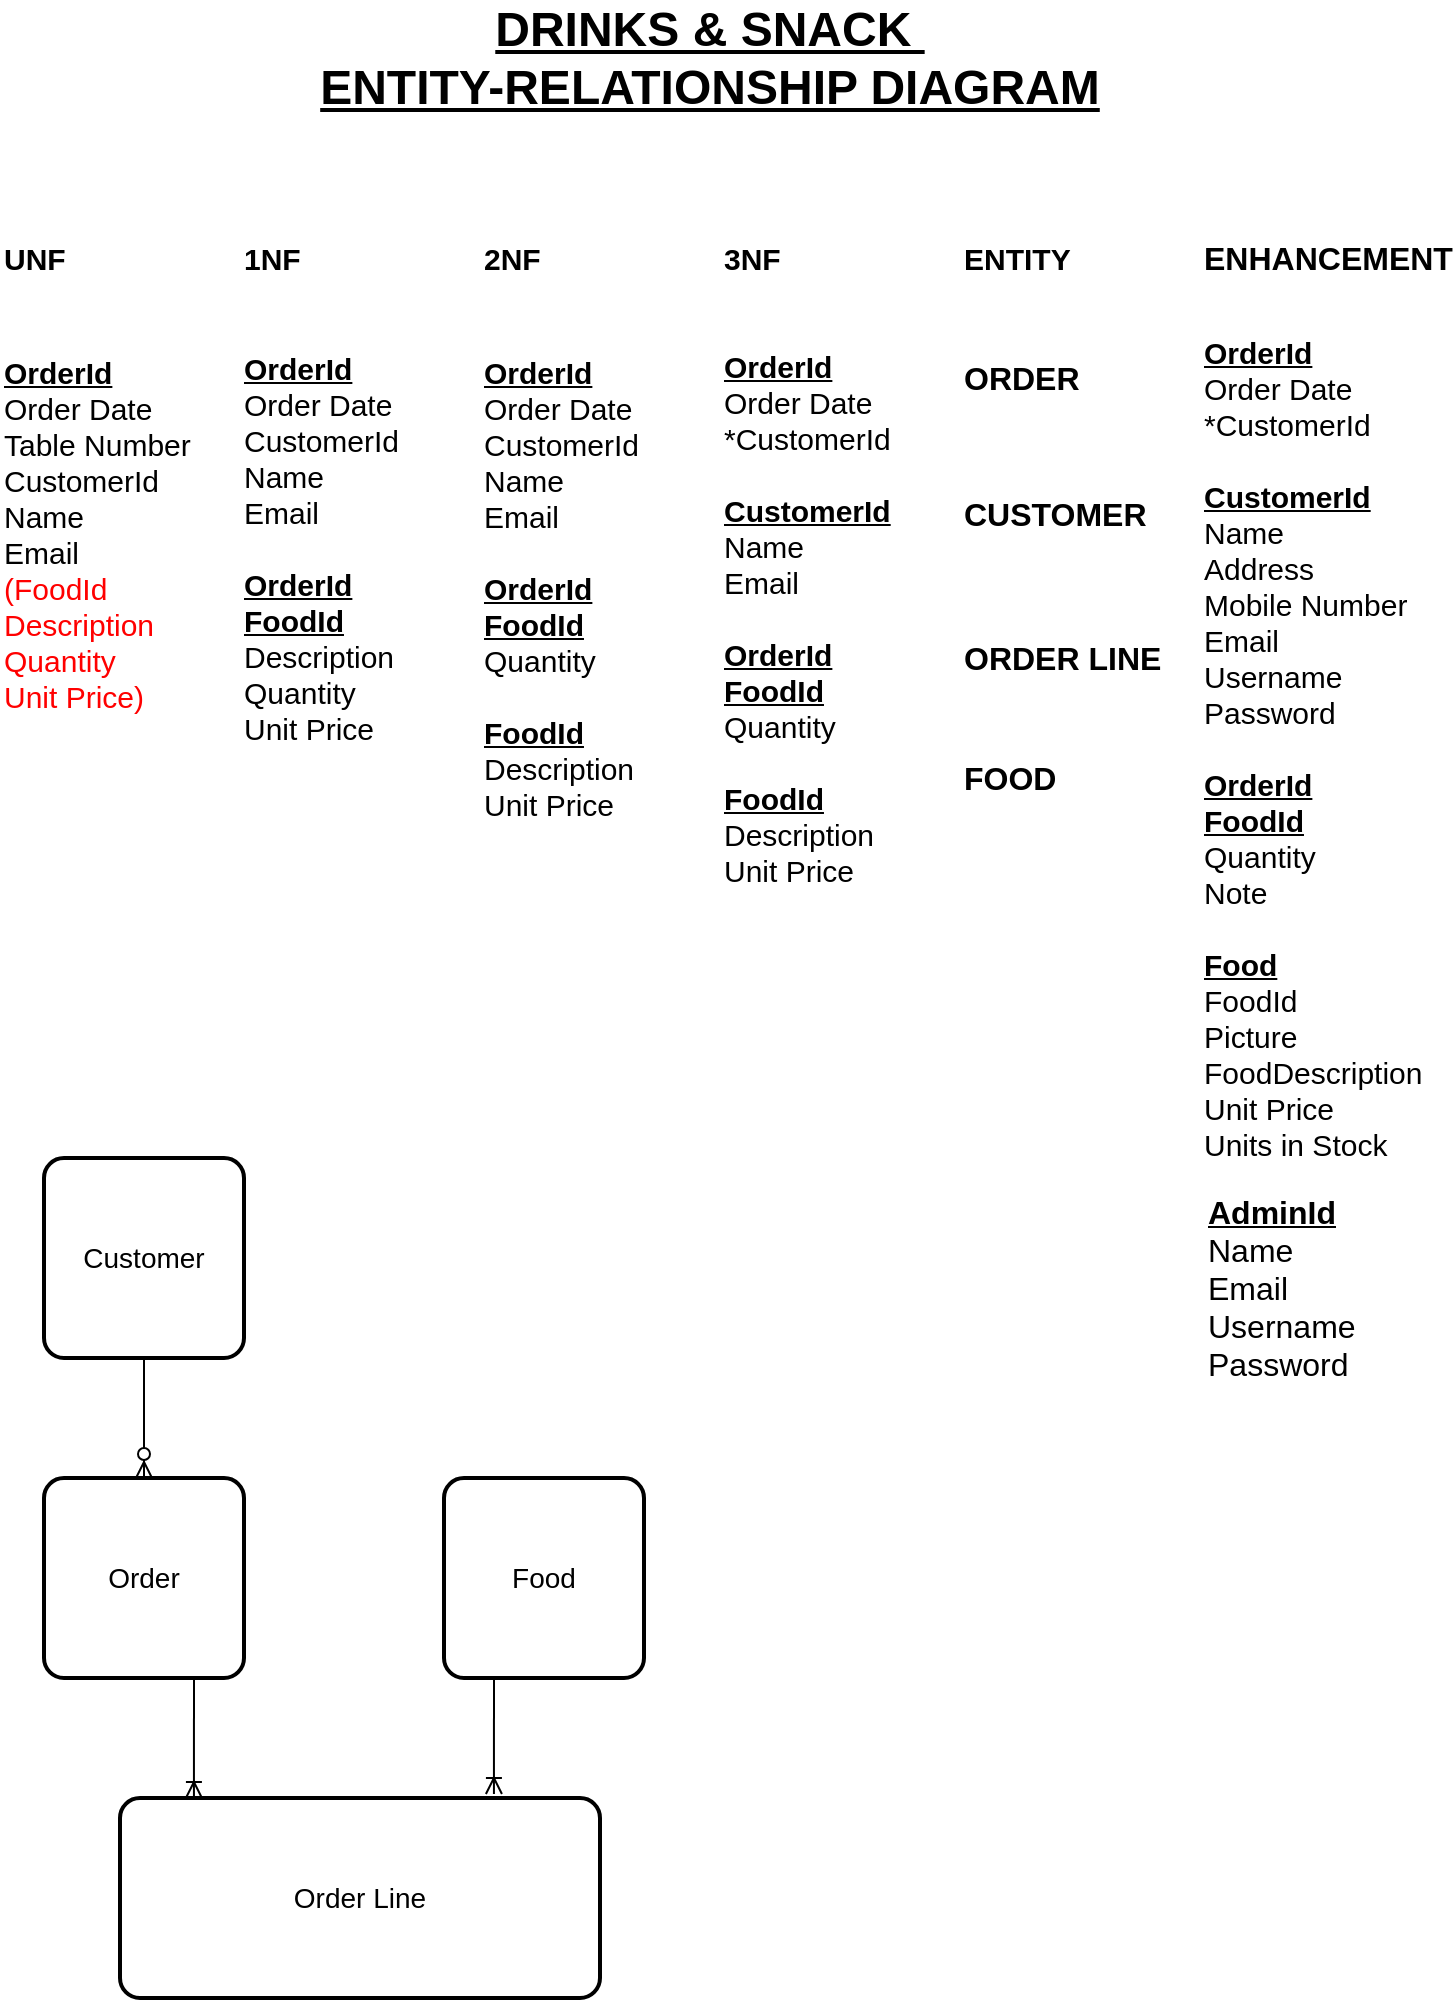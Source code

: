 <mxfile version="11.1.4" type="device"><diagram id="rZ6ef20fPeAuUFp2BuCy" name="Page-1"><mxGraphModel dx="1086" dy="829" grid="1" gridSize="10" guides="1" tooltips="1" connect="1" arrows="1" fold="1" page="1" pageScale="1" pageWidth="827" pageHeight="1169" math="0" shadow="0"><root><mxCell id="0"/><mxCell id="1" parent="0"/><mxCell id="N9IeAM7zRki7RgaIokGT-1" value="&lt;b&gt;&lt;font style=&quot;font-size: 24px&quot;&gt;&lt;u&gt;DRINKS &amp;amp; SNACK&amp;nbsp;&lt;br&gt;ENTITY-RELATIONSHIP DIAGRAM&lt;/u&gt;&lt;br&gt;&lt;/font&gt;&lt;/b&gt;" style="text;html=1;strokeColor=none;fillColor=none;align=center;verticalAlign=middle;whiteSpace=wrap;rounded=0;" parent="1" vertex="1"><mxGeometry x="208" y="40" width="410" height="20" as="geometry"/></mxCell><mxCell id="N9IeAM7zRki7RgaIokGT-2" value="&lt;font style=&quot;font-size: 15px;&quot;&gt;&lt;span style=&quot;font-size: 15px;&quot;&gt;UNF&lt;/span&gt;&lt;/font&gt;" style="text;html=1;strokeColor=none;fillColor=none;align=left;verticalAlign=middle;whiteSpace=wrap;rounded=0;fontSize=15;fontStyle=1" parent="1" vertex="1"><mxGeometry x="58" y="140" width="40" height="20" as="geometry"/></mxCell><mxCell id="N9IeAM7zRki7RgaIokGT-3" value="1NF" style="text;html=1;strokeColor=none;fillColor=none;align=left;verticalAlign=middle;whiteSpace=wrap;rounded=0;fontSize=15;fontStyle=1" parent="1" vertex="1"><mxGeometry x="178" y="140" width="40" height="20" as="geometry"/></mxCell><mxCell id="N9IeAM7zRki7RgaIokGT-4" value="2NF" style="text;html=1;strokeColor=none;fillColor=none;align=left;verticalAlign=middle;whiteSpace=wrap;rounded=0;fontSize=15;fontStyle=1" parent="1" vertex="1"><mxGeometry x="298" y="140" width="40" height="20" as="geometry"/></mxCell><mxCell id="N9IeAM7zRki7RgaIokGT-5" value="3NF" style="text;html=1;strokeColor=none;fillColor=none;align=left;verticalAlign=middle;whiteSpace=wrap;rounded=0;fontSize=15;fontStyle=1" parent="1" vertex="1"><mxGeometry x="418" y="140" width="40" height="20" as="geometry"/></mxCell><mxCell id="N9IeAM7zRki7RgaIokGT-6" value="ENTITY" style="text;html=1;strokeColor=none;fillColor=none;align=left;verticalAlign=middle;whiteSpace=wrap;rounded=0;fontSize=15;fontStyle=1" parent="1" vertex="1"><mxGeometry x="538" y="140" width="40" height="20" as="geometry"/></mxCell><mxCell id="N9IeAM7zRki7RgaIokGT-7" value="&lt;b&gt;&lt;u&gt;OrderId&lt;/u&gt;&lt;/b&gt;&lt;br&gt;Order Date&lt;br&gt;Table Number&lt;br&gt;CustomerId&lt;br&gt;Name&lt;br&gt;Email&lt;br&gt;&lt;font color=&quot;#ff0000&quot;&gt;(FoodId&lt;br&gt;Description&lt;br&gt;Quantity&lt;br&gt;Unit Price)&lt;/font&gt;" style="text;html=1;strokeColor=none;fillColor=none;align=left;verticalAlign=middle;whiteSpace=wrap;rounded=0;fontSize=15;" parent="1" vertex="1"><mxGeometry x="58" y="190" width="100" height="195" as="geometry"/></mxCell><mxCell id="N9IeAM7zRki7RgaIokGT-9" value="&lt;b&gt;&lt;u&gt;OrderId&lt;/u&gt;&lt;/b&gt;&lt;br&gt;Order Date&lt;br&gt;CustomerId&lt;br&gt;Name&lt;br&gt;Email&lt;br&gt;&lt;br&gt;&lt;b&gt;&lt;u&gt;OrderId&lt;br&gt;FoodId&lt;/u&gt;&lt;/b&gt;&lt;br&gt;Description&lt;br&gt;Quantity&lt;br&gt;Unit Price" style="text;html=1;strokeColor=none;fillColor=none;align=left;verticalAlign=middle;whiteSpace=wrap;rounded=0;fontSize=15;" parent="1" vertex="1"><mxGeometry x="178" y="200" width="120" height="190" as="geometry"/></mxCell><mxCell id="N9IeAM7zRki7RgaIokGT-10" value="&lt;b&gt;&lt;u&gt;OrderId&lt;/u&gt;&lt;/b&gt;&lt;br&gt;Order Date&lt;br&gt;CustomerId&lt;br&gt;Name&lt;br&gt;Email&lt;br&gt;&lt;br&gt;&lt;b&gt;&lt;u&gt;OrderId&lt;br&gt;FoodId&lt;/u&gt;&lt;/b&gt;&lt;br&gt;Quantity&lt;br&gt;&lt;br&gt;&lt;b&gt;&lt;u&gt;FoodId&lt;/u&gt;&lt;/b&gt;&lt;br&gt;Description&lt;br&gt;Unit Price" style="text;html=1;strokeColor=none;fillColor=none;align=left;verticalAlign=middle;whiteSpace=wrap;rounded=0;fontSize=15;" parent="1" vertex="1"><mxGeometry x="298" y="200" width="90" height="230" as="geometry"/></mxCell><mxCell id="N9IeAM7zRki7RgaIokGT-11" value="&lt;b&gt;&lt;u&gt;OrderId&lt;/u&gt;&lt;/b&gt;&lt;br&gt;Order Date&lt;br&gt;*CustomerId&lt;br&gt;&lt;br&gt;&lt;b&gt;&lt;u&gt;CustomerId&lt;/u&gt;&lt;/b&gt;&lt;br&gt;Name&lt;br&gt;Email&lt;br&gt;&lt;br&gt;&lt;b&gt;&lt;u&gt;OrderId&lt;br&gt;FoodId&lt;/u&gt;&lt;/b&gt;&lt;br&gt;Quantity&lt;br&gt;&lt;br&gt;&lt;b&gt;&lt;u&gt;FoodId&lt;/u&gt;&lt;/b&gt;&lt;br&gt;Description&lt;br&gt;Unit Price" style="text;html=1;strokeColor=none;fillColor=none;align=left;verticalAlign=middle;whiteSpace=wrap;rounded=0;fontSize=15;" parent="1" vertex="1"><mxGeometry x="418" y="200" width="90" height="260" as="geometry"/></mxCell><mxCell id="N9IeAM7zRki7RgaIokGT-12" value="ORDER" style="text;html=1;strokeColor=none;fillColor=none;align=left;verticalAlign=middle;whiteSpace=wrap;rounded=0;fontSize=16;fontStyle=1" parent="1" vertex="1"><mxGeometry x="538" y="200" width="40" height="20" as="geometry"/></mxCell><mxCell id="N9IeAM7zRki7RgaIokGT-13" value="CUSTOMER" style="text;html=1;strokeColor=none;fillColor=none;align=left;verticalAlign=middle;whiteSpace=wrap;rounded=0;fontSize=16;fontStyle=1" parent="1" vertex="1"><mxGeometry x="538" y="268" width="40" height="20" as="geometry"/></mxCell><mxCell id="N9IeAM7zRki7RgaIokGT-14" value="ORDER LINE" style="text;html=1;strokeColor=none;fillColor=none;align=left;verticalAlign=middle;whiteSpace=wrap;rounded=0;fontSize=16;fontStyle=1" parent="1" vertex="1"><mxGeometry x="538" y="340" width="110" height="20" as="geometry"/></mxCell><mxCell id="N9IeAM7zRki7RgaIokGT-15" value="FOOD" style="text;html=1;strokeColor=none;fillColor=none;align=left;verticalAlign=middle;whiteSpace=wrap;rounded=0;fontSize=16;fontStyle=1" parent="1" vertex="1"><mxGeometry x="538" y="400" width="40" height="20" as="geometry"/></mxCell><mxCell id="N9IeAM7zRki7RgaIokGT-18" value="&lt;b&gt;ENHANCEMENT&lt;/b&gt;" style="text;html=1;strokeColor=none;fillColor=none;align=left;verticalAlign=middle;whiteSpace=wrap;rounded=0;fontSize=16;" parent="1" vertex="1"><mxGeometry x="658" y="140" width="40" height="20" as="geometry"/></mxCell><mxCell id="N9IeAM7zRki7RgaIokGT-19" value="&lt;b&gt;&lt;u&gt;OrderId&lt;/u&gt;&lt;/b&gt;&lt;br&gt;Order Date&lt;br&gt;*CustomerId&lt;br&gt;&lt;br&gt;&lt;b&gt;&lt;u&gt;CustomerId&lt;/u&gt;&lt;/b&gt;&lt;br&gt;Name&lt;br&gt;Address&lt;br&gt;Mobile Number&lt;br&gt;Email&lt;br&gt;Username&lt;br&gt;Password&lt;br&gt;&lt;br&gt;&lt;b&gt;&lt;u&gt;OrderId&lt;br&gt;FoodId&lt;/u&gt;&lt;/b&gt;&lt;br&gt;Quantity&lt;br&gt;Note&lt;br&gt;&lt;br&gt;&lt;b&gt;&lt;u&gt;Food&lt;/u&gt;&lt;/b&gt;&lt;br&gt;FoodId&lt;br&gt;Picture&lt;br&gt;FoodDescription&lt;br&gt;Unit Price&lt;br&gt;Units in Stock" style="text;html=1;strokeColor=none;fillColor=none;align=left;verticalAlign=middle;whiteSpace=wrap;rounded=0;fontSize=15;" parent="1" vertex="1"><mxGeometry x="658" y="200" width="110" height="390" as="geometry"/></mxCell><mxCell id="N9IeAM7zRki7RgaIokGT-29" style="edgeStyle=orthogonalEdgeStyle;rounded=0;orthogonalLoop=1;jettySize=auto;html=1;exitX=0.5;exitY=1;exitDx=0;exitDy=0;entryX=0.5;entryY=0;entryDx=0;entryDy=0;fontSize=16;endArrow=ERzeroToMany;endFill=1;startArrow=none;startFill=0;" parent="1" source="N9IeAM7zRki7RgaIokGT-20" target="N9IeAM7zRki7RgaIokGT-21" edge="1"><mxGeometry relative="1" as="geometry"/></mxCell><mxCell id="N9IeAM7zRki7RgaIokGT-20" value="Customer" style="strokeWidth=2;rounded=1;arcSize=10;whiteSpace=wrap;html=1;align=center;fontSize=14;" parent="1" vertex="1"><mxGeometry x="80" y="600" width="100" height="100" as="geometry"/></mxCell><mxCell id="N9IeAM7zRki7RgaIokGT-32" style="edgeStyle=orthogonalEdgeStyle;rounded=0;orthogonalLoop=1;jettySize=auto;html=1;exitX=0.75;exitY=1;exitDx=0;exitDy=0;entryX=0.154;entryY=0;entryDx=0;entryDy=0;entryPerimeter=0;startArrow=none;startFill=0;endArrow=ERoneToMany;endFill=0;fontSize=16;" parent="1" source="N9IeAM7zRki7RgaIokGT-21" target="N9IeAM7zRki7RgaIokGT-22" edge="1"><mxGeometry relative="1" as="geometry"/></mxCell><mxCell id="N9IeAM7zRki7RgaIokGT-21" value="Order" style="strokeWidth=2;rounded=1;arcSize=10;whiteSpace=wrap;html=1;align=center;fontSize=14;" parent="1" vertex="1"><mxGeometry x="80" y="760" width="100" height="100" as="geometry"/></mxCell><mxCell id="N9IeAM7zRki7RgaIokGT-22" value="Order Line" style="strokeWidth=2;rounded=1;arcSize=10;whiteSpace=wrap;html=1;align=center;fontSize=14;" parent="1" vertex="1"><mxGeometry x="118" y="920" width="240" height="100" as="geometry"/></mxCell><mxCell id="N9IeAM7zRki7RgaIokGT-31" style="edgeStyle=orthogonalEdgeStyle;rounded=0;orthogonalLoop=1;jettySize=auto;html=1;exitX=0.25;exitY=1;exitDx=0;exitDy=0;entryX=0.779;entryY=-0.02;entryDx=0;entryDy=0;entryPerimeter=0;fontSize=16;endArrow=ERoneToMany;endFill=0;" parent="1" source="N9IeAM7zRki7RgaIokGT-23" target="N9IeAM7zRki7RgaIokGT-22" edge="1"><mxGeometry relative="1" as="geometry"/></mxCell><mxCell id="N9IeAM7zRki7RgaIokGT-23" value="Food" style="strokeWidth=2;rounded=1;arcSize=10;whiteSpace=wrap;html=1;align=center;fontSize=14;" parent="1" vertex="1"><mxGeometry x="280" y="760" width="100" height="100" as="geometry"/></mxCell><mxCell id="N9IeAM7zRki7RgaIokGT-24" value="&lt;b&gt;&lt;br&gt;&lt;/b&gt;" style="text;html=1;strokeColor=none;fillColor=none;align=left;verticalAlign=middle;whiteSpace=wrap;rounded=0;fontSize=16;" parent="1" vertex="1"><mxGeometry x="660" y="610" width="40" height="20" as="geometry"/></mxCell><mxCell id="N9IeAM7zRki7RgaIokGT-25" value="&lt;b&gt;&lt;u&gt;AdminId&lt;/u&gt;&lt;/b&gt;&lt;br&gt;Name&lt;br&gt;Email&lt;br&gt;Username&lt;br&gt;Password" style="text;html=1;strokeColor=none;fillColor=none;align=left;verticalAlign=middle;whiteSpace=wrap;rounded=0;fontSize=16;" parent="1" vertex="1"><mxGeometry x="660" y="620" width="70" height="90" as="geometry"/></mxCell></root></mxGraphModel></diagram></mxfile>